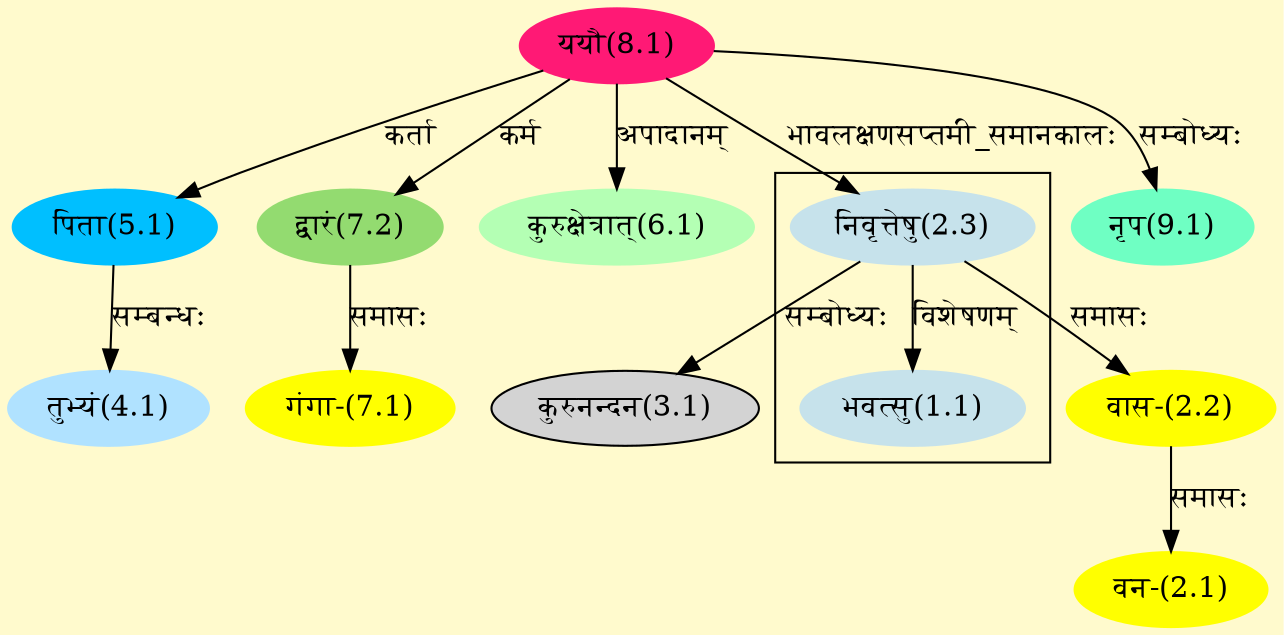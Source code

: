 digraph G{
rankdir=BT;
 compound=true;
 bgcolor="lemonchiffon1";

subgraph cluster_1{
Node1_1 [style=filled, color="#C6E2EB" label = "भवत्सु(1.1)"]
Node2_3 [style=filled, color="#C6E2EB" label = "निवृत्तेषु(2.3)"]

}
Node2_1 [style=filled, color="#FFFF00" label = "वन-(2.1)"]
Node2_2 [style=filled, color="#FFFF00" label = "वास-(2.2)"]
Node2_3 [style=filled, color="#C6E2EB" label = "निवृत्तेषु(2.3)"]
Node8_1 [style=filled, color="#FF1975" label = "ययौ(8.1)"]
Node3_1 [style=filled, color="" label = "कुरुनन्दन(3.1)"]
Node4_1 [style=filled, color="#B0E2FF" label = "तुभ्यं(4.1)"]
Node5_1 [style=filled, color="#00BFFF" label = "पिता(5.1)"]
Node6_1 [style=filled, color="#B4FFB4" label = "कुरुक्षेत्रात्(6.1)"]
Node7_1 [style=filled, color="#FFFF00" label = "गंगा-(7.1)"]
Node7_2 [style=filled, color="#93DB70" label = "द्वारं(7.2)"]
Node [style=filled, color="" label = "()"]
Node9_1 [style=filled, color="#6FFFC3" label = "नृप(9.1)"]
/* Start of Relations section */

Node1_1 -> Node2_3 [  label="विशेषणम्"  dir="back" ]
Node2_1 -> Node2_2 [  label="समासः"  dir="back" ]
Node2_2 -> Node2_3 [  label="समासः"  dir="back" ]
Node2_3 -> Node8_1 [  label="भावलक्षणसप्तमी_समानकालः"  dir="back" ]
Node3_1 -> Node2_3 [  label="सम्बोध्यः"  dir="back" ]
Node4_1 -> Node5_1 [  label="सम्बन्धः"  dir="back" ]
Node5_1 -> Node8_1 [  label="कर्ता"  dir="back" ]
Node6_1 -> Node8_1 [  label="अपादानम्"  dir="back" ]
Node7_1 -> Node7_2 [  label="समासः"  dir="back" ]
Node7_2 -> Node8_1 [  label="कर्म"  dir="back" ]
Node9_1 -> Node8_1 [  label="सम्बोध्यः"  dir="back" ]
}

